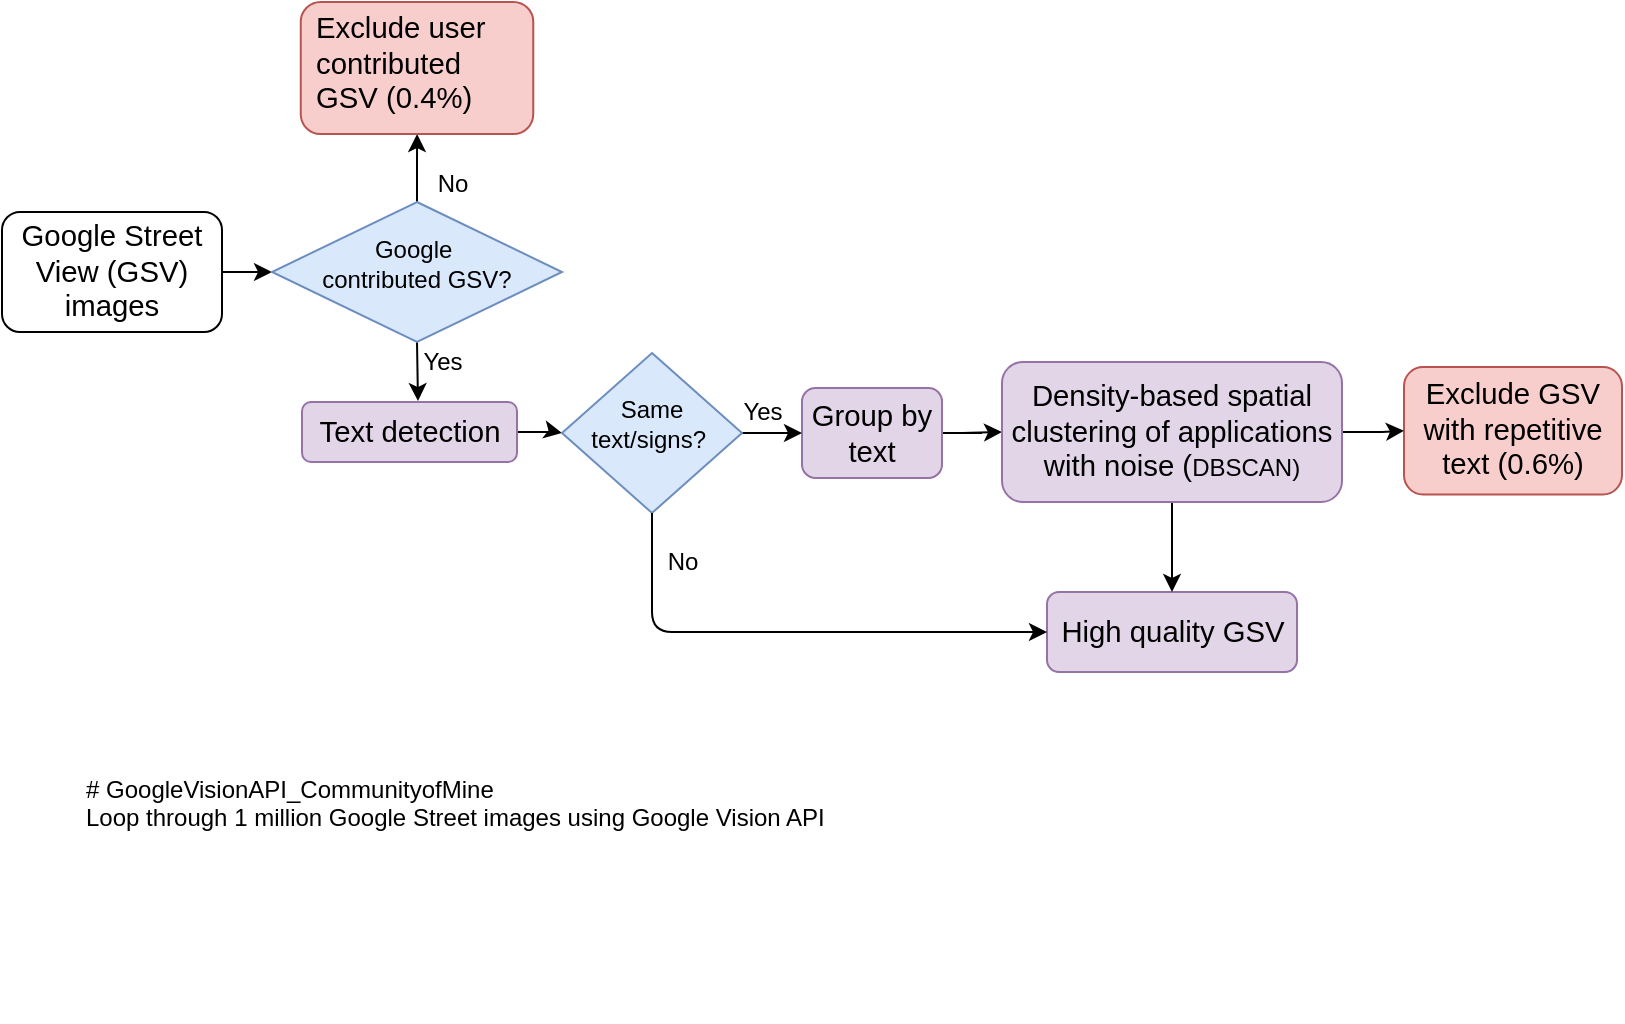 <mxfile version="14.7.6" type="github"><diagram id="Bzte67FJccBrfgs35Zd1" name="Page-1"><mxGraphModel dx="1422" dy="762" grid="1" gridSize="10" guides="1" tooltips="1" connect="1" arrows="1" fold="1" page="1" pageScale="1" pageWidth="850" pageHeight="1100" math="0" shadow="0"><root><mxCell id="0"/><mxCell id="1" parent="0"/><mxCell id="H37p9VWMMfyOJq5Xj7EY-2" style="edgeStyle=orthogonalEdgeStyle;rounded=0;orthogonalLoop=1;jettySize=auto;html=1;entryX=0;entryY=0.5;entryDx=0;entryDy=0;fontFamily=Helvetica;fontStyle=0;spacing=4;" parent="1" source="3LYyahFSkD6L8Gk7V9NC-2" target="H37p9VWMMfyOJq5Xj7EY-1" edge="1"><mxGeometry relative="1" as="geometry"/></mxCell><mxCell id="3LYyahFSkD6L8Gk7V9NC-2" value="&lt;span style=&quot;font-size: 14.667px; text-align: left;&quot;&gt;Google Street View&amp;nbsp;&lt;/span&gt;&lt;span style=&quot;font-size: 14.667px; text-align: left;&quot;&gt;(GSV)&lt;/span&gt;&lt;span style=&quot;font-size: 14.667px; text-align: left;&quot;&gt;&lt;br&gt;&amp;nbsp;images&amp;nbsp;&lt;/span&gt;" style="rounded=1;whiteSpace=wrap;html=1;fontFamily=Helvetica;fontStyle=0;spacing=4;" parent="1" vertex="1"><mxGeometry x="20" y="195" width="110" height="60" as="geometry"/></mxCell><mxCell id="H37p9VWMMfyOJq5Xj7EY-6" value="" style="edgeStyle=orthogonalEdgeStyle;rounded=0;orthogonalLoop=1;jettySize=auto;html=1;fontFamily=Helvetica;fontStyle=0;spacing=4;" parent="1" source="H37p9VWMMfyOJq5Xj7EY-1" target="H37p9VWMMfyOJq5Xj7EY-3" edge="1"><mxGeometry relative="1" as="geometry"/></mxCell><mxCell id="H37p9VWMMfyOJq5Xj7EY-40" style="edgeStyle=orthogonalEdgeStyle;rounded=0;orthogonalLoop=1;jettySize=auto;html=1;exitX=0.5;exitY=1;exitDx=0;exitDy=0;entryX=0.2;entryY=1.15;entryDx=0;entryDy=0;entryPerimeter=0;fontFamily=Helvetica;fontStyle=0;spacing=4;" parent="1" source="H37p9VWMMfyOJq5Xj7EY-1" target="H37p9VWMMfyOJq5Xj7EY-14" edge="1"><mxGeometry relative="1" as="geometry"/></mxCell><mxCell id="H37p9VWMMfyOJq5Xj7EY-1" value="Google&amp;nbsp;&lt;br&gt;contributed GSV?" style="rhombus;whiteSpace=wrap;html=1;spacing=4;labelPosition=center;verticalLabelPosition=middle;align=center;verticalAlign=middle;fillColor=#dae8fc;strokeColor=#6c8ebf;fontFamily=Helvetica;fontStyle=0;spacingBottom=9;" parent="1" vertex="1"><mxGeometry x="155" y="190" width="145" height="70" as="geometry"/></mxCell><mxCell id="H37p9VWMMfyOJq5Xj7EY-3" value="&lt;div style=&quot;text-align: left&quot;&gt;&lt;span style=&quot;font-size: 14.667px&quot;&gt;&lt;font&gt;Exclude user&amp;nbsp; contributed GSV (0.4%)&lt;/font&gt;&lt;/span&gt;&lt;/div&gt;" style="rounded=1;whiteSpace=wrap;html=1;fillColor=#f8cecc;strokeColor=#b85450;fontFamily=Helvetica;fontStyle=0;spacingTop=7;spacingBottom=12;spacingLeft=5;spacing=4;" parent="1" vertex="1"><mxGeometry x="169.38" y="90" width="116.25" height="66" as="geometry"/></mxCell><mxCell id="H37p9VWMMfyOJq5Xj7EY-10" value="" style="edgeStyle=orthogonalEdgeStyle;rounded=0;orthogonalLoop=1;jettySize=auto;html=1;entryX=0;entryY=0.5;entryDx=0;entryDy=0;fontFamily=Helvetica;fontStyle=0;spacing=4;" parent="1" source="H37p9VWMMfyOJq5Xj7EY-4" target="H37p9VWMMfyOJq5Xj7EY-21" edge="1"><mxGeometry relative="1" as="geometry"><mxPoint x="480" y="315" as="targetPoint"/></mxGeometry></mxCell><mxCell id="H37p9VWMMfyOJq5Xj7EY-4" value="&lt;span style=&quot;font-size: 14.667px; text-align: left;&quot;&gt;Text detection&lt;/span&gt;" style="rounded=1;whiteSpace=wrap;html=1;fillColor=#e1d5e7;strokeColor=#9673a6;fontFamily=Helvetica;fontStyle=0;spacing=4;" parent="1" vertex="1"><mxGeometry x="170" y="290" width="107.5" height="30" as="geometry"/></mxCell><mxCell id="H37p9VWMMfyOJq5Xj7EY-14" value="Yes" style="text;html=1;align=center;verticalAlign=middle;resizable=0;points=[];autosize=1;fontFamily=Helvetica;fontStyle=0;spacing=4;" parent="1" vertex="1"><mxGeometry x="220" y="255" width="40" height="30" as="geometry"/></mxCell><mxCell id="H37p9VWMMfyOJq5Xj7EY-17" value="No" style="text;html=1;align=center;verticalAlign=middle;resizable=0;points=[];autosize=1;fontFamily=Helvetica;fontStyle=0;spacing=4;" parent="1" vertex="1"><mxGeometry x="225" y="166" width="40" height="30" as="geometry"/></mxCell><mxCell id="H37p9VWMMfyOJq5Xj7EY-30" value="" style="edgeStyle=orthogonalEdgeStyle;rounded=0;orthogonalLoop=1;jettySize=auto;html=1;fontFamily=Helvetica;fontStyle=0;spacing=4;" parent="1" source="H37p9VWMMfyOJq5Xj7EY-19" edge="1"><mxGeometry relative="1" as="geometry"><mxPoint x="520" y="305" as="targetPoint"/></mxGeometry></mxCell><mxCell id="H37p9VWMMfyOJq5Xj7EY-19" value="&lt;font&gt;&lt;span style=&quot;font-size: 14.667px&quot;&gt;Group by text&lt;/span&gt;&lt;/font&gt;" style="rounded=1;whiteSpace=wrap;html=1;fillColor=#e1d5e7;strokeColor=#9673a6;fontFamily=Helvetica;fontStyle=0;spacing=4;" parent="1" vertex="1"><mxGeometry x="420" y="283" width="70" height="45" as="geometry"/></mxCell><mxCell id="H37p9VWMMfyOJq5Xj7EY-20" value="&lt;span style=&quot;text-align: left&quot;&gt;&lt;font&gt;&lt;span style=&quot;font-size: 14.667px&quot;&gt;High quality GSV&lt;/span&gt;&lt;/font&gt;&lt;/span&gt;" style="rounded=1;whiteSpace=wrap;html=1;fillColor=#e1d5e7;strokeColor=#9673a6;fontFamily=Helvetica;fontStyle=0;spacing=4;" parent="1" vertex="1"><mxGeometry x="542.5" y="385" width="125" height="40" as="geometry"/></mxCell><mxCell id="H37p9VWMMfyOJq5Xj7EY-28" value="" style="edgeStyle=orthogonalEdgeStyle;rounded=0;orthogonalLoop=1;jettySize=auto;html=1;fontFamily=Helvetica;fontStyle=0;spacing=4;" parent="1" source="H37p9VWMMfyOJq5Xj7EY-21" target="H37p9VWMMfyOJq5Xj7EY-19" edge="1"><mxGeometry relative="1" as="geometry"/></mxCell><mxCell id="H37p9VWMMfyOJq5Xj7EY-21" value="Same text/signs?&amp;nbsp;" style="rhombus;whiteSpace=wrap;html=1;spacing=4;labelPosition=center;verticalLabelPosition=middle;align=center;verticalAlign=middle;fillColor=#dae8fc;strokeColor=#6c8ebf;fontFamily=Helvetica;fontStyle=0;spacingBottom=10;" parent="1" vertex="1"><mxGeometry x="300" y="265.5" width="90" height="80" as="geometry"/></mxCell><mxCell id="H37p9VWMMfyOJq5Xj7EY-27" value="&lt;span style=&quot;text-align: left&quot;&gt;&lt;font&gt;&lt;span style=&quot;font-size: 14.667px&quot;&gt;Exclude GSV with repetitive text (0.6%)&lt;/span&gt;&lt;/font&gt;&lt;/span&gt;" style="rounded=1;whiteSpace=wrap;html=1;fillColor=#f8cecc;strokeColor=#b85450;fontFamily=Helvetica;fontStyle=0;spacing=4;" parent="1" vertex="1"><mxGeometry x="721" y="272.5" width="109" height="63.75" as="geometry"/></mxCell><mxCell id="H37p9VWMMfyOJq5Xj7EY-34" value="No" style="text;html=1;align=center;verticalAlign=middle;resizable=0;points=[];autosize=1;fontFamily=Helvetica;fontStyle=0;spacing=4;" parent="1" vertex="1"><mxGeometry x="340" y="355" width="40" height="30" as="geometry"/></mxCell><mxCell id="H37p9VWMMfyOJq5Xj7EY-36" value="Yes" style="text;html=1;align=center;verticalAlign=middle;resizable=0;points=[];autosize=1;fontFamily=Helvetica;fontStyle=0;spacing=4;" parent="1" vertex="1"><mxGeometry x="380" y="280" width="40" height="30" as="geometry"/></mxCell><mxCell id="H37p9VWMMfyOJq5Xj7EY-39" value="" style="endArrow=classic;html=1;entryX=0;entryY=0.5;entryDx=0;entryDy=0;fontFamily=Helvetica;fontStyle=0;spacing=4;exitX=0.5;exitY=1;exitDx=0;exitDy=0;" parent="1" source="H37p9VWMMfyOJq5Xj7EY-21" target="H37p9VWMMfyOJq5Xj7EY-20" edge="1"><mxGeometry width="50" height="50" relative="1" as="geometry"><mxPoint x="340" y="450" as="sourcePoint"/><mxPoint x="340" y="410" as="targetPoint"/><Array as="points"><mxPoint x="345" y="405"/></Array></mxGeometry></mxCell><mxCell id="H37p9VWMMfyOJq5Xj7EY-44" style="edgeStyle=orthogonalEdgeStyle;rounded=0;orthogonalLoop=1;jettySize=auto;html=1;exitX=1;exitY=0.5;exitDx=0;exitDy=0;fontFamily=Helvetica;fontStyle=0;spacing=4;" parent="1" source="H37p9VWMMfyOJq5Xj7EY-41" target="H37p9VWMMfyOJq5Xj7EY-27" edge="1"><mxGeometry relative="1" as="geometry"/></mxCell><mxCell id="H37p9VWMMfyOJq5Xj7EY-46" value="" style="edgeStyle=orthogonalEdgeStyle;rounded=0;orthogonalLoop=1;jettySize=auto;html=1;fontFamily=Helvetica;fontStyle=0;spacing=4;" parent="1" source="H37p9VWMMfyOJq5Xj7EY-41" target="H37p9VWMMfyOJq5Xj7EY-20" edge="1"><mxGeometry relative="1" as="geometry"/></mxCell><mxCell id="H37p9VWMMfyOJq5Xj7EY-41" value="&lt;span id=&quot;docs-internal-guid-7e072b07-7fff-873d-4432-b9989f86bfab&quot;&gt;&lt;span style=&quot;font-size: 11pt; background-color: transparent; vertical-align: baseline;&quot;&gt;Density-based spatial clustering of applications with noise (&lt;/span&gt;&lt;/span&gt;&lt;span&gt;DBSCAN)&lt;/span&gt;" style="rounded=1;whiteSpace=wrap;html=1;fillColor=#e1d5e7;strokeColor=#9673a6;fontFamily=Helvetica;fontStyle=0;spacing=4;" parent="1" vertex="1"><mxGeometry x="520" y="270" width="170" height="70" as="geometry"/></mxCell><mxCell id="1V7LC6cYunsWObAG0dhY-1" value="# GoogleVisionAPI_CommunityofMine&#10;Loop through 1 million Google Street images using Google Vision API" style="text;whiteSpace=wrap;html=1;" vertex="1" parent="1"><mxGeometry x="60" y="470" width="390" height="130" as="geometry"/></mxCell></root></mxGraphModel></diagram></mxfile>